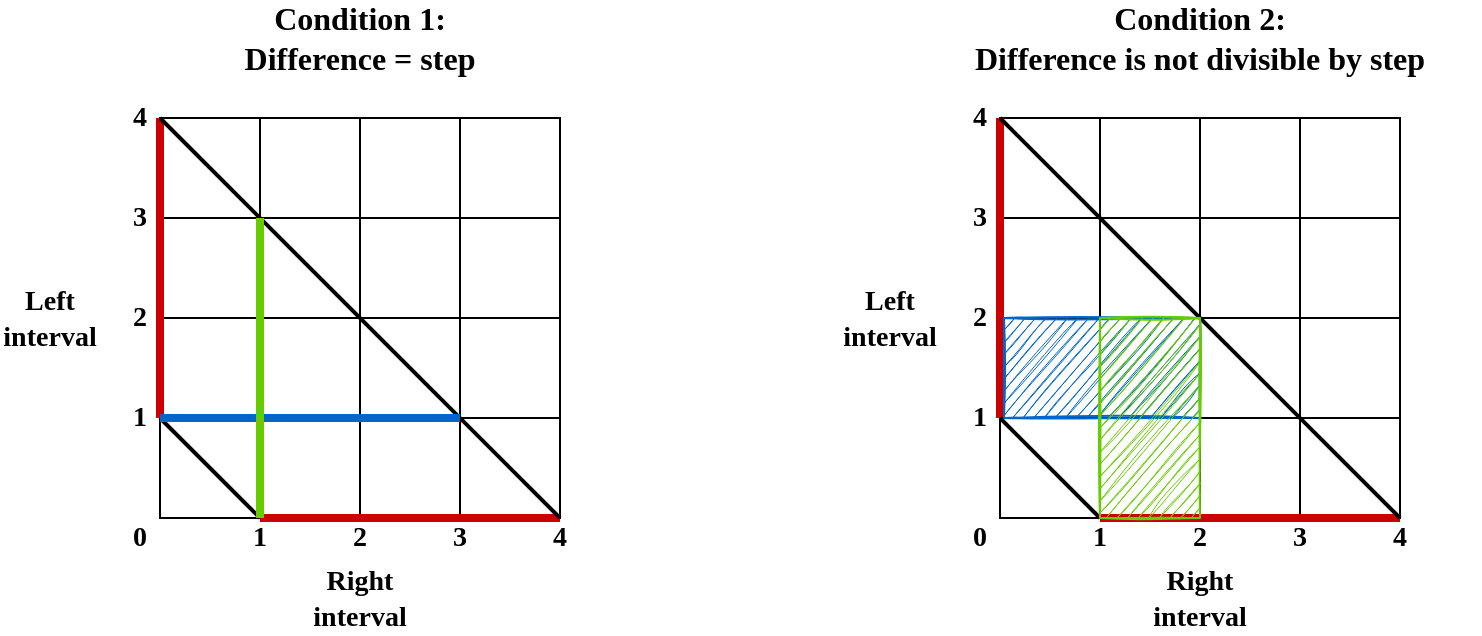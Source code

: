 <mxfile version="14.5.7" type="device"><diagram id="69bF4YYgr3_AeJZpTgYR" name="Page-1"><mxGraphModel dx="868" dy="450" grid="1" gridSize="10" guides="1" tooltips="1" connect="1" arrows="1" fold="1" page="1" pageScale="1" pageWidth="827" pageHeight="1169" math="0" shadow="0"><root><mxCell id="0"/><mxCell id="1" parent="0"/><mxCell id="L_1iUEADIQfFnMXPriS--19" value="&lt;font face=&quot;Times New Roman&quot; style=&quot;font-size: 14px&quot;&gt;&lt;b&gt;4&lt;/b&gt;&lt;/font&gt;" style="text;html=1;strokeColor=none;fillColor=none;align=center;verticalAlign=middle;whiteSpace=wrap;rounded=0;" vertex="1" parent="1"><mxGeometry x="300" y="290" width="40" height="20" as="geometry"/></mxCell><mxCell id="L_1iUEADIQfFnMXPriS--18" value="&lt;font face=&quot;Times New Roman&quot; style=&quot;font-size: 14px&quot;&gt;&lt;b&gt;3&lt;/b&gt;&lt;/font&gt;" style="text;html=1;strokeColor=none;fillColor=none;align=center;verticalAlign=middle;whiteSpace=wrap;rounded=0;" vertex="1" parent="1"><mxGeometry x="250" y="290" width="40" height="20" as="geometry"/></mxCell><mxCell id="L_1iUEADIQfFnMXPriS--21" value="&lt;font face=&quot;Times New Roman&quot; style=&quot;font-size: 14px&quot;&gt;&lt;b&gt;1&lt;/b&gt;&lt;/font&gt;" style="text;html=1;strokeColor=none;fillColor=none;align=center;verticalAlign=middle;whiteSpace=wrap;rounded=0;" vertex="1" parent="1"><mxGeometry x="150" y="290" width="40" height="20" as="geometry"/></mxCell><mxCell id="L_1iUEADIQfFnMXPriS--20" value="&lt;font face=&quot;Times New Roman&quot; style=&quot;font-size: 14px&quot;&gt;&lt;b&gt;2&lt;/b&gt;&lt;/font&gt;" style="text;html=1;strokeColor=none;fillColor=none;align=center;verticalAlign=middle;whiteSpace=wrap;rounded=0;" vertex="1" parent="1"><mxGeometry x="200" y="290" width="40" height="20" as="geometry"/></mxCell><mxCell id="L_1iUEADIQfFnMXPriS--16" value="&lt;font face=&quot;Times New Roman&quot; style=&quot;font-size: 14px&quot;&gt;&lt;b&gt;3&lt;/b&gt;&lt;/font&gt;" style="text;html=1;strokeColor=none;fillColor=none;align=center;verticalAlign=middle;whiteSpace=wrap;rounded=0;" vertex="1" parent="1"><mxGeometry x="90" y="130" width="40" height="20" as="geometry"/></mxCell><mxCell id="L_1iUEADIQfFnMXPriS--15" value="&lt;font face=&quot;Times New Roman&quot; style=&quot;font-size: 14px&quot;&gt;&lt;b&gt;2&lt;/b&gt;&lt;/font&gt;" style="text;html=1;strokeColor=none;fillColor=none;align=center;verticalAlign=middle;whiteSpace=wrap;rounded=0;" vertex="1" parent="1"><mxGeometry x="90" y="180" width="40" height="20" as="geometry"/></mxCell><mxCell id="Vd-fb34WcgOB7YEJBiYY-24" value="&lt;font face=&quot;Times New Roman&quot; style=&quot;font-size: 14px&quot;&gt;&lt;b&gt;1&lt;/b&gt;&lt;/font&gt;" style="text;html=1;strokeColor=none;fillColor=none;align=center;verticalAlign=middle;whiteSpace=wrap;rounded=0;" parent="1" vertex="1"><mxGeometry x="90" y="230" width="40" height="20" as="geometry"/></mxCell><mxCell id="Vd-fb34WcgOB7YEJBiYY-14" value="" style="shape=table;html=1;whiteSpace=wrap;startSize=0;container=1;collapsible=0;childLayout=tableLayout;" parent="1" vertex="1"><mxGeometry x="120" y="90" width="200" height="200" as="geometry"/></mxCell><mxCell id="L_1iUEADIQfFnMXPriS--4" style="shape=partialRectangle;html=1;whiteSpace=wrap;collapsible=0;dropTarget=0;pointerEvents=0;fillColor=none;top=0;left=0;bottom=0;right=0;points=[[0,0.5],[1,0.5]];portConstraint=eastwest;" vertex="1" parent="Vd-fb34WcgOB7YEJBiYY-14"><mxGeometry width="200" height="50" as="geometry"/></mxCell><mxCell id="L_1iUEADIQfFnMXPriS--5" style="shape=partialRectangle;html=1;whiteSpace=wrap;connectable=0;overflow=hidden;fillColor=none;top=0;left=0;bottom=0;right=0;" vertex="1" parent="L_1iUEADIQfFnMXPriS--4"><mxGeometry width="50" height="50" as="geometry"/></mxCell><mxCell id="L_1iUEADIQfFnMXPriS--6" style="shape=partialRectangle;html=1;whiteSpace=wrap;connectable=0;overflow=hidden;fillColor=none;top=0;left=0;bottom=0;right=0;" vertex="1" parent="L_1iUEADIQfFnMXPriS--4"><mxGeometry x="50" width="50" height="50" as="geometry"/></mxCell><mxCell id="L_1iUEADIQfFnMXPriS--7" style="shape=partialRectangle;html=1;whiteSpace=wrap;connectable=0;overflow=hidden;fillColor=none;top=0;left=0;bottom=0;right=0;" vertex="1" parent="L_1iUEADIQfFnMXPriS--4"><mxGeometry x="100" width="50" height="50" as="geometry"/></mxCell><mxCell id="L_1iUEADIQfFnMXPriS--11" style="shape=partialRectangle;html=1;whiteSpace=wrap;connectable=0;overflow=hidden;fillColor=none;top=0;left=0;bottom=0;right=0;" vertex="1" parent="L_1iUEADIQfFnMXPriS--4"><mxGeometry x="150" width="50" height="50" as="geometry"/></mxCell><mxCell id="L_1iUEADIQfFnMXPriS--1" style="shape=partialRectangle;html=1;whiteSpace=wrap;collapsible=0;dropTarget=0;pointerEvents=0;fillColor=none;top=0;left=0;bottom=0;right=0;points=[[0,0.5],[1,0.5]];portConstraint=eastwest;" vertex="1" parent="Vd-fb34WcgOB7YEJBiYY-14"><mxGeometry y="50" width="200" height="50" as="geometry"/></mxCell><mxCell id="L_1iUEADIQfFnMXPriS--2" style="shape=partialRectangle;html=1;whiteSpace=wrap;connectable=0;overflow=hidden;fillColor=none;top=0;left=0;bottom=0;right=0;" vertex="1" parent="L_1iUEADIQfFnMXPriS--1"><mxGeometry width="50" height="50" as="geometry"/></mxCell><mxCell id="L_1iUEADIQfFnMXPriS--3" style="shape=partialRectangle;html=1;whiteSpace=wrap;connectable=0;overflow=hidden;fillColor=none;top=0;left=0;bottom=0;right=0;" vertex="1" parent="L_1iUEADIQfFnMXPriS--1"><mxGeometry x="50" width="50" height="50" as="geometry"/></mxCell><mxCell id="L_1iUEADIQfFnMXPriS--8" style="shape=partialRectangle;html=1;whiteSpace=wrap;connectable=0;overflow=hidden;fillColor=none;top=0;left=0;bottom=0;right=0;" vertex="1" parent="L_1iUEADIQfFnMXPriS--1"><mxGeometry x="100" width="50" height="50" as="geometry"/></mxCell><mxCell id="L_1iUEADIQfFnMXPriS--12" style="shape=partialRectangle;html=1;whiteSpace=wrap;connectable=0;overflow=hidden;fillColor=none;top=0;left=0;bottom=0;right=0;" vertex="1" parent="L_1iUEADIQfFnMXPriS--1"><mxGeometry x="150" width="50" height="50" as="geometry"/></mxCell><mxCell id="Vd-fb34WcgOB7YEJBiYY-15" value="" style="shape=partialRectangle;html=1;whiteSpace=wrap;collapsible=0;dropTarget=0;pointerEvents=0;fillColor=none;top=0;left=0;bottom=0;right=0;points=[[0,0.5],[1,0.5]];portConstraint=eastwest;" parent="Vd-fb34WcgOB7YEJBiYY-14" vertex="1"><mxGeometry y="100" width="200" height="50" as="geometry"/></mxCell><mxCell id="Vd-fb34WcgOB7YEJBiYY-16" value="" style="shape=partialRectangle;html=1;whiteSpace=wrap;connectable=0;overflow=hidden;fillColor=none;top=0;left=0;bottom=0;right=0;" parent="Vd-fb34WcgOB7YEJBiYY-15" vertex="1"><mxGeometry width="50" height="50" as="geometry"/></mxCell><mxCell id="Vd-fb34WcgOB7YEJBiYY-17" value="" style="shape=partialRectangle;html=1;whiteSpace=wrap;connectable=0;overflow=hidden;fillColor=none;top=0;left=0;bottom=0;right=0;" parent="Vd-fb34WcgOB7YEJBiYY-15" vertex="1"><mxGeometry x="50" width="50" height="50" as="geometry"/></mxCell><mxCell id="L_1iUEADIQfFnMXPriS--9" style="shape=partialRectangle;html=1;whiteSpace=wrap;connectable=0;overflow=hidden;fillColor=none;top=0;left=0;bottom=0;right=0;" vertex="1" parent="Vd-fb34WcgOB7YEJBiYY-15"><mxGeometry x="100" width="50" height="50" as="geometry"/></mxCell><mxCell id="L_1iUEADIQfFnMXPriS--13" style="shape=partialRectangle;html=1;whiteSpace=wrap;connectable=0;overflow=hidden;fillColor=none;top=0;left=0;bottom=0;right=0;" vertex="1" parent="Vd-fb34WcgOB7YEJBiYY-15"><mxGeometry x="150" width="50" height="50" as="geometry"/></mxCell><mxCell id="Vd-fb34WcgOB7YEJBiYY-18" value="" style="shape=partialRectangle;html=1;whiteSpace=wrap;collapsible=0;dropTarget=0;pointerEvents=0;fillColor=none;top=0;left=0;bottom=0;right=0;points=[[0,0.5],[1,0.5]];portConstraint=eastwest;" parent="Vd-fb34WcgOB7YEJBiYY-14" vertex="1"><mxGeometry y="150" width="200" height="50" as="geometry"/></mxCell><mxCell id="Vd-fb34WcgOB7YEJBiYY-19" value="" style="shape=partialRectangle;html=1;whiteSpace=wrap;connectable=0;overflow=hidden;fillColor=none;top=0;left=0;bottom=0;right=0;" parent="Vd-fb34WcgOB7YEJBiYY-18" vertex="1"><mxGeometry width="50" height="50" as="geometry"/></mxCell><mxCell id="Vd-fb34WcgOB7YEJBiYY-20" value="" style="shape=partialRectangle;html=1;whiteSpace=wrap;connectable=0;overflow=hidden;fillColor=none;top=0;left=0;bottom=0;right=0;" parent="Vd-fb34WcgOB7YEJBiYY-18" vertex="1"><mxGeometry x="50" width="50" height="50" as="geometry"/></mxCell><mxCell id="L_1iUEADIQfFnMXPriS--10" style="shape=partialRectangle;html=1;whiteSpace=wrap;connectable=0;overflow=hidden;fillColor=none;top=0;left=0;bottom=0;right=0;" vertex="1" parent="Vd-fb34WcgOB7YEJBiYY-18"><mxGeometry x="100" width="50" height="50" as="geometry"/></mxCell><mxCell id="L_1iUEADIQfFnMXPriS--14" style="shape=partialRectangle;html=1;whiteSpace=wrap;connectable=0;overflow=hidden;fillColor=none;top=0;left=0;bottom=0;right=0;" vertex="1" parent="Vd-fb34WcgOB7YEJBiYY-18"><mxGeometry x="150" width="50" height="50" as="geometry"/></mxCell><mxCell id="L_1iUEADIQfFnMXPriS--29" value="" style="endArrow=none;html=1;strokeWidth=4;entryX=0.25;entryY=1;entryDx=0;entryDy=0;entryPerimeter=0;fillColor=#e51400;exitX=1;exitY=1;exitDx=0;exitDy=0;exitPerimeter=0;rounded=0;strokeColor=#CC0000;" edge="1" parent="Vd-fb34WcgOB7YEJBiYY-14" source="Vd-fb34WcgOB7YEJBiYY-18" target="Vd-fb34WcgOB7YEJBiYY-18"><mxGeometry width="50" height="50" relative="1" as="geometry"><mxPoint x="350" y="120" as="sourcePoint"/><mxPoint x="20" y="170" as="targetPoint"/></mxGeometry></mxCell><mxCell id="L_1iUEADIQfFnMXPriS--28" value="" style="endArrow=none;html=1;strokeWidth=4;fillColor=#e51400;entryX=0;entryY=0;entryDx=0;entryDy=0;entryPerimeter=0;strokeColor=#CC0000;" edge="1" parent="Vd-fb34WcgOB7YEJBiYY-14" target="L_1iUEADIQfFnMXPriS--4"><mxGeometry width="50" height="50" relative="1" as="geometry"><mxPoint y="150" as="sourcePoint"/><mxPoint x="70" y="-20" as="targetPoint"/></mxGeometry></mxCell><mxCell id="L_1iUEADIQfFnMXPriS--17" value="&lt;font face=&quot;Times New Roman&quot; style=&quot;font-size: 14px&quot;&gt;&lt;b&gt;4&lt;/b&gt;&lt;/font&gt;" style="text;html=1;strokeColor=none;fillColor=none;align=center;verticalAlign=middle;whiteSpace=wrap;rounded=0;" vertex="1" parent="1"><mxGeometry x="90" y="80" width="40" height="20" as="geometry"/></mxCell><mxCell id="L_1iUEADIQfFnMXPriS--22" value="&lt;font face=&quot;Times New Roman&quot; style=&quot;font-size: 14px&quot;&gt;&lt;b&gt;0&lt;/b&gt;&lt;/font&gt;" style="text;html=1;strokeColor=none;fillColor=none;align=center;verticalAlign=middle;whiteSpace=wrap;rounded=0;" vertex="1" parent="1"><mxGeometry x="90" y="290" width="40" height="20" as="geometry"/></mxCell><mxCell id="L_1iUEADIQfFnMXPriS--23" value="" style="endArrow=none;html=1;strokeWidth=2;entryX=0;entryY=0;entryDx=0;entryDy=0;entryPerimeter=0;exitX=0.5;exitY=0;exitDx=0;exitDy=0;" edge="1" parent="1" source="L_1iUEADIQfFnMXPriS--21" target="Vd-fb34WcgOB7YEJBiYY-18"><mxGeometry width="50" height="50" relative="1" as="geometry"><mxPoint x="190" y="270" as="sourcePoint"/><mxPoint x="240" y="220" as="targetPoint"/></mxGeometry></mxCell><mxCell id="L_1iUEADIQfFnMXPriS--24" value="" style="endArrow=none;html=1;strokeWidth=2;entryX=0.5;entryY=0;entryDx=0;entryDy=0;exitX=0;exitY=0;exitDx=0;exitDy=0;exitPerimeter=0;" edge="1" parent="1" source="L_1iUEADIQfFnMXPriS--4" target="L_1iUEADIQfFnMXPriS--19"><mxGeometry width="50" height="50" relative="1" as="geometry"><mxPoint x="160" y="80" as="sourcePoint"/><mxPoint x="130" y="250" as="targetPoint"/></mxGeometry></mxCell><mxCell id="L_1iUEADIQfFnMXPriS--25" value="&lt;font face=&quot;Times New Roman&quot; style=&quot;font-size: 14px;&quot;&gt;&lt;b style=&quot;font-size: 14px;&quot;&gt;Left interval&lt;/b&gt;&lt;/font&gt;" style="text;html=1;strokeColor=none;fillColor=none;align=center;verticalAlign=middle;whiteSpace=wrap;rounded=0;fontSize=14;" vertex="1" parent="1"><mxGeometry x="40" y="180" width="50" height="20" as="geometry"/></mxCell><mxCell id="L_1iUEADIQfFnMXPriS--26" value="&lt;font face=&quot;Times New Roman&quot; style=&quot;font-size: 14px;&quot;&gt;&lt;b style=&quot;font-size: 14px;&quot;&gt;Right interval&lt;/b&gt;&lt;/font&gt;" style="text;html=1;strokeColor=none;fillColor=none;align=center;verticalAlign=middle;whiteSpace=wrap;rounded=0;fontSize=14;" vertex="1" parent="1"><mxGeometry x="200" y="320" width="40" height="20" as="geometry"/></mxCell><mxCell id="L_1iUEADIQfFnMXPriS--50" value="&lt;font face=&quot;Times New Roman&quot; style=&quot;font-size: 16px&quot;&gt;&lt;b style=&quot;font-size: 16px&quot;&gt;Condition 1:&lt;br&gt;Difference = step&lt;/b&gt;&lt;/font&gt;" style="text;html=1;strokeColor=none;fillColor=none;align=center;verticalAlign=middle;whiteSpace=wrap;rounded=0;fontSize=16;" vertex="1" parent="1"><mxGeometry x="145" y="40" width="150" height="20" as="geometry"/></mxCell><mxCell id="L_1iUEADIQfFnMXPriS--51" value="&lt;font face=&quot;Times New Roman&quot; style=&quot;font-size: 14px&quot;&gt;&lt;b&gt;4&lt;/b&gt;&lt;/font&gt;" style="text;html=1;strokeColor=none;fillColor=none;align=center;verticalAlign=middle;whiteSpace=wrap;rounded=0;" vertex="1" parent="1"><mxGeometry x="720" y="290" width="40" height="20" as="geometry"/></mxCell><mxCell id="L_1iUEADIQfFnMXPriS--52" value="&lt;font face=&quot;Times New Roman&quot; style=&quot;font-size: 14px&quot;&gt;&lt;b&gt;3&lt;/b&gt;&lt;/font&gt;" style="text;html=1;strokeColor=none;fillColor=none;align=center;verticalAlign=middle;whiteSpace=wrap;rounded=0;" vertex="1" parent="1"><mxGeometry x="670" y="290" width="40" height="20" as="geometry"/></mxCell><mxCell id="L_1iUEADIQfFnMXPriS--53" value="&lt;font face=&quot;Times New Roman&quot; style=&quot;font-size: 14px&quot;&gt;&lt;b&gt;1&lt;/b&gt;&lt;/font&gt;" style="text;html=1;strokeColor=none;fillColor=none;align=center;verticalAlign=middle;whiteSpace=wrap;rounded=0;" vertex="1" parent="1"><mxGeometry x="570" y="290" width="40" height="20" as="geometry"/></mxCell><mxCell id="L_1iUEADIQfFnMXPriS--54" value="&lt;font face=&quot;Times New Roman&quot; style=&quot;font-size: 14px&quot;&gt;&lt;b&gt;2&lt;/b&gt;&lt;/font&gt;" style="text;html=1;strokeColor=none;fillColor=none;align=center;verticalAlign=middle;whiteSpace=wrap;rounded=0;" vertex="1" parent="1"><mxGeometry x="620" y="290" width="40" height="20" as="geometry"/></mxCell><mxCell id="L_1iUEADIQfFnMXPriS--55" value="&lt;font face=&quot;Times New Roman&quot; style=&quot;font-size: 14px&quot;&gt;&lt;b&gt;3&lt;/b&gt;&lt;/font&gt;" style="text;html=1;strokeColor=none;fillColor=none;align=center;verticalAlign=middle;whiteSpace=wrap;rounded=0;" vertex="1" parent="1"><mxGeometry x="510" y="130" width="40" height="20" as="geometry"/></mxCell><mxCell id="L_1iUEADIQfFnMXPriS--56" value="&lt;font face=&quot;Times New Roman&quot; style=&quot;font-size: 14px&quot;&gt;&lt;b&gt;2&lt;/b&gt;&lt;/font&gt;" style="text;html=1;strokeColor=none;fillColor=none;align=center;verticalAlign=middle;whiteSpace=wrap;rounded=0;" vertex="1" parent="1"><mxGeometry x="510" y="180" width="40" height="20" as="geometry"/></mxCell><mxCell id="L_1iUEADIQfFnMXPriS--57" value="&lt;font face=&quot;Times New Roman&quot; style=&quot;font-size: 14px&quot;&gt;&lt;b&gt;1&lt;/b&gt;&lt;/font&gt;" style="text;html=1;strokeColor=none;fillColor=none;align=center;verticalAlign=middle;whiteSpace=wrap;rounded=0;" vertex="1" parent="1"><mxGeometry x="510" y="230" width="40" height="20" as="geometry"/></mxCell><mxCell id="L_1iUEADIQfFnMXPriS--58" value="" style="shape=table;html=1;whiteSpace=wrap;startSize=0;container=1;collapsible=0;childLayout=tableLayout;" vertex="1" parent="1"><mxGeometry x="540" y="90" width="200" height="200" as="geometry"/></mxCell><mxCell id="L_1iUEADIQfFnMXPriS--59" style="shape=partialRectangle;html=1;whiteSpace=wrap;collapsible=0;dropTarget=0;pointerEvents=0;fillColor=none;top=0;left=0;bottom=0;right=0;points=[[0,0.5],[1,0.5]];portConstraint=eastwest;" vertex="1" parent="L_1iUEADIQfFnMXPriS--58"><mxGeometry width="200" height="50" as="geometry"/></mxCell><mxCell id="L_1iUEADIQfFnMXPriS--60" style="shape=partialRectangle;html=1;whiteSpace=wrap;connectable=0;overflow=hidden;fillColor=none;top=0;left=0;bottom=0;right=0;" vertex="1" parent="L_1iUEADIQfFnMXPriS--59"><mxGeometry width="50" height="50" as="geometry"/></mxCell><mxCell id="L_1iUEADIQfFnMXPriS--61" style="shape=partialRectangle;html=1;whiteSpace=wrap;connectable=0;overflow=hidden;fillColor=none;top=0;left=0;bottom=0;right=0;" vertex="1" parent="L_1iUEADIQfFnMXPriS--59"><mxGeometry x="50" width="50" height="50" as="geometry"/></mxCell><mxCell id="L_1iUEADIQfFnMXPriS--62" style="shape=partialRectangle;html=1;whiteSpace=wrap;connectable=0;overflow=hidden;fillColor=none;top=0;left=0;bottom=0;right=0;" vertex="1" parent="L_1iUEADIQfFnMXPriS--59"><mxGeometry x="100" width="50" height="50" as="geometry"/></mxCell><mxCell id="L_1iUEADIQfFnMXPriS--63" style="shape=partialRectangle;html=1;whiteSpace=wrap;connectable=0;overflow=hidden;fillColor=none;top=0;left=0;bottom=0;right=0;" vertex="1" parent="L_1iUEADIQfFnMXPriS--59"><mxGeometry x="150" width="50" height="50" as="geometry"/></mxCell><mxCell id="L_1iUEADIQfFnMXPriS--64" style="shape=partialRectangle;html=1;whiteSpace=wrap;collapsible=0;dropTarget=0;pointerEvents=0;fillColor=none;top=0;left=0;bottom=0;right=0;points=[[0,0.5],[1,0.5]];portConstraint=eastwest;" vertex="1" parent="L_1iUEADIQfFnMXPriS--58"><mxGeometry y="50" width="200" height="50" as="geometry"/></mxCell><mxCell id="L_1iUEADIQfFnMXPriS--65" style="shape=partialRectangle;html=1;whiteSpace=wrap;connectable=0;overflow=hidden;fillColor=none;top=0;left=0;bottom=0;right=0;" vertex="1" parent="L_1iUEADIQfFnMXPriS--64"><mxGeometry width="50" height="50" as="geometry"/></mxCell><mxCell id="L_1iUEADIQfFnMXPriS--66" style="shape=partialRectangle;html=1;whiteSpace=wrap;connectable=0;overflow=hidden;fillColor=none;top=0;left=0;bottom=0;right=0;" vertex="1" parent="L_1iUEADIQfFnMXPriS--64"><mxGeometry x="50" width="50" height="50" as="geometry"/></mxCell><mxCell id="L_1iUEADIQfFnMXPriS--67" style="shape=partialRectangle;html=1;whiteSpace=wrap;connectable=0;overflow=hidden;fillColor=none;top=0;left=0;bottom=0;right=0;" vertex="1" parent="L_1iUEADIQfFnMXPriS--64"><mxGeometry x="100" width="50" height="50" as="geometry"/></mxCell><mxCell id="L_1iUEADIQfFnMXPriS--68" style="shape=partialRectangle;html=1;whiteSpace=wrap;connectable=0;overflow=hidden;fillColor=none;top=0;left=0;bottom=0;right=0;" vertex="1" parent="L_1iUEADIQfFnMXPriS--64"><mxGeometry x="150" width="50" height="50" as="geometry"/></mxCell><mxCell id="L_1iUEADIQfFnMXPriS--69" value="" style="shape=partialRectangle;html=1;whiteSpace=wrap;collapsible=0;dropTarget=0;pointerEvents=0;fillColor=none;top=0;left=0;bottom=0;right=0;points=[[0,0.5],[1,0.5]];portConstraint=eastwest;" vertex="1" parent="L_1iUEADIQfFnMXPriS--58"><mxGeometry y="100" width="200" height="50" as="geometry"/></mxCell><mxCell id="L_1iUEADIQfFnMXPriS--70" value="" style="shape=partialRectangle;html=1;whiteSpace=wrap;connectable=0;overflow=hidden;fillColor=none;top=0;left=0;bottom=0;right=0;" vertex="1" parent="L_1iUEADIQfFnMXPriS--69"><mxGeometry width="50" height="50" as="geometry"/></mxCell><mxCell id="L_1iUEADIQfFnMXPriS--71" value="" style="shape=partialRectangle;html=1;whiteSpace=wrap;connectable=0;overflow=hidden;fillColor=none;top=0;left=0;bottom=0;right=0;" vertex="1" parent="L_1iUEADIQfFnMXPriS--69"><mxGeometry x="50" width="50" height="50" as="geometry"/></mxCell><mxCell id="L_1iUEADIQfFnMXPriS--72" style="shape=partialRectangle;html=1;whiteSpace=wrap;connectable=0;overflow=hidden;fillColor=none;top=0;left=0;bottom=0;right=0;" vertex="1" parent="L_1iUEADIQfFnMXPriS--69"><mxGeometry x="100" width="50" height="50" as="geometry"/></mxCell><mxCell id="L_1iUEADIQfFnMXPriS--73" style="shape=partialRectangle;html=1;whiteSpace=wrap;connectable=0;overflow=hidden;fillColor=none;top=0;left=0;bottom=0;right=0;" vertex="1" parent="L_1iUEADIQfFnMXPriS--69"><mxGeometry x="150" width="50" height="50" as="geometry"/></mxCell><mxCell id="L_1iUEADIQfFnMXPriS--74" value="" style="shape=partialRectangle;html=1;whiteSpace=wrap;collapsible=0;dropTarget=0;pointerEvents=0;fillColor=none;top=0;left=0;bottom=0;right=0;points=[[0,0.5],[1,0.5]];portConstraint=eastwest;" vertex="1" parent="L_1iUEADIQfFnMXPriS--58"><mxGeometry y="150" width="200" height="50" as="geometry"/></mxCell><mxCell id="L_1iUEADIQfFnMXPriS--75" value="" style="shape=partialRectangle;html=1;whiteSpace=wrap;connectable=0;overflow=hidden;fillColor=none;top=0;left=0;bottom=0;right=0;" vertex="1" parent="L_1iUEADIQfFnMXPriS--74"><mxGeometry width="50" height="50" as="geometry"/></mxCell><mxCell id="L_1iUEADIQfFnMXPriS--76" value="" style="shape=partialRectangle;html=1;whiteSpace=wrap;connectable=0;overflow=hidden;fillColor=none;top=0;left=0;bottom=0;right=0;" vertex="1" parent="L_1iUEADIQfFnMXPriS--74"><mxGeometry x="50" width="50" height="50" as="geometry"/></mxCell><mxCell id="L_1iUEADIQfFnMXPriS--77" style="shape=partialRectangle;html=1;whiteSpace=wrap;connectable=0;overflow=hidden;fillColor=none;top=0;left=0;bottom=0;right=0;" vertex="1" parent="L_1iUEADIQfFnMXPriS--74"><mxGeometry x="100" width="50" height="50" as="geometry"/></mxCell><mxCell id="L_1iUEADIQfFnMXPriS--78" style="shape=partialRectangle;html=1;whiteSpace=wrap;connectable=0;overflow=hidden;fillColor=none;top=0;left=0;bottom=0;right=0;" vertex="1" parent="L_1iUEADIQfFnMXPriS--74"><mxGeometry x="150" width="50" height="50" as="geometry"/></mxCell><mxCell id="L_1iUEADIQfFnMXPriS--79" value="" style="endArrow=none;html=1;strokeWidth=4;entryX=0.25;entryY=1;entryDx=0;entryDy=0;entryPerimeter=0;fillColor=#e51400;exitX=1;exitY=1;exitDx=0;exitDy=0;exitPerimeter=0;strokeColor=#CC0000;" edge="1" parent="L_1iUEADIQfFnMXPriS--58" source="L_1iUEADIQfFnMXPriS--74" target="L_1iUEADIQfFnMXPriS--74"><mxGeometry width="50" height="50" relative="1" as="geometry"><mxPoint x="350" y="120" as="sourcePoint"/><mxPoint x="20" y="170" as="targetPoint"/></mxGeometry></mxCell><mxCell id="L_1iUEADIQfFnMXPriS--80" value="" style="endArrow=none;html=1;strokeWidth=4;fillColor=#e51400;entryX=0;entryY=0;entryDx=0;entryDy=0;entryPerimeter=0;strokeColor=#CC0000;" edge="1" parent="L_1iUEADIQfFnMXPriS--58" target="L_1iUEADIQfFnMXPriS--59"><mxGeometry width="50" height="50" relative="1" as="geometry"><mxPoint y="150" as="sourcePoint"/><mxPoint x="70" y="-20" as="targetPoint"/></mxGeometry></mxCell><mxCell id="L_1iUEADIQfFnMXPriS--81" value="&lt;font face=&quot;Times New Roman&quot; style=&quot;font-size: 14px&quot;&gt;&lt;b&gt;4&lt;/b&gt;&lt;/font&gt;" style="text;html=1;strokeColor=none;fillColor=none;align=center;verticalAlign=middle;whiteSpace=wrap;rounded=0;" vertex="1" parent="1"><mxGeometry x="510" y="80" width="40" height="20" as="geometry"/></mxCell><mxCell id="L_1iUEADIQfFnMXPriS--82" value="&lt;font face=&quot;Times New Roman&quot; style=&quot;font-size: 14px&quot;&gt;&lt;b&gt;0&lt;/b&gt;&lt;/font&gt;" style="text;html=1;strokeColor=none;fillColor=none;align=center;verticalAlign=middle;whiteSpace=wrap;rounded=0;" vertex="1" parent="1"><mxGeometry x="510" y="290" width="40" height="20" as="geometry"/></mxCell><mxCell id="L_1iUEADIQfFnMXPriS--83" value="" style="endArrow=none;html=1;strokeWidth=2;entryX=0;entryY=0;entryDx=0;entryDy=0;entryPerimeter=0;exitX=0.5;exitY=0;exitDx=0;exitDy=0;" edge="1" parent="1" source="L_1iUEADIQfFnMXPriS--53" target="L_1iUEADIQfFnMXPriS--74"><mxGeometry width="50" height="50" relative="1" as="geometry"><mxPoint x="610" y="270" as="sourcePoint"/><mxPoint x="660" y="220" as="targetPoint"/></mxGeometry></mxCell><mxCell id="L_1iUEADIQfFnMXPriS--84" value="" style="endArrow=none;html=1;strokeWidth=2;entryX=0.5;entryY=0;entryDx=0;entryDy=0;exitX=0;exitY=0;exitDx=0;exitDy=0;exitPerimeter=0;" edge="1" parent="1" source="L_1iUEADIQfFnMXPriS--59" target="L_1iUEADIQfFnMXPriS--51"><mxGeometry width="50" height="50" relative="1" as="geometry"><mxPoint x="580" y="80" as="sourcePoint"/><mxPoint x="550" y="250" as="targetPoint"/></mxGeometry></mxCell><mxCell id="L_1iUEADIQfFnMXPriS--85" value="&lt;font face=&quot;Times New Roman&quot; style=&quot;font-size: 14px;&quot;&gt;&lt;b style=&quot;font-size: 14px;&quot;&gt;Left interval&lt;/b&gt;&lt;/font&gt;" style="text;html=1;strokeColor=none;fillColor=none;align=center;verticalAlign=middle;whiteSpace=wrap;rounded=0;fontSize=14;" vertex="1" parent="1"><mxGeometry x="460" y="180" width="50" height="20" as="geometry"/></mxCell><mxCell id="L_1iUEADIQfFnMXPriS--86" value="&lt;font face=&quot;Times New Roman&quot; style=&quot;font-size: 14px;&quot;&gt;&lt;b style=&quot;font-size: 14px;&quot;&gt;Right interval&lt;/b&gt;&lt;/font&gt;" style="text;html=1;strokeColor=none;fillColor=none;align=center;verticalAlign=middle;whiteSpace=wrap;rounded=0;fontSize=14;" vertex="1" parent="1"><mxGeometry x="620" y="320" width="40" height="20" as="geometry"/></mxCell><mxCell id="L_1iUEADIQfFnMXPriS--87" value="&lt;font face=&quot;Times New Roman&quot; style=&quot;font-size: 16px&quot;&gt;&lt;b style=&quot;font-size: 16px&quot;&gt;Condition 2:&lt;br&gt;Difference is not divisible by step&lt;/b&gt;&lt;/font&gt;" style="text;html=1;strokeColor=none;fillColor=none;align=center;verticalAlign=middle;whiteSpace=wrap;rounded=0;fontSize=16;" vertex="1" parent="1"><mxGeometry x="500" y="40" width="280" height="20" as="geometry"/></mxCell><mxCell id="L_1iUEADIQfFnMXPriS--123" value="" style="endArrow=none;html=1;strokeWidth=4;fillColor=#e51400;rounded=0;strokeColor=#0066CC;" edge="1" parent="1"><mxGeometry width="50" height="50" relative="1" as="geometry"><mxPoint x="120" y="240" as="sourcePoint"/><mxPoint x="270" y="240" as="targetPoint"/></mxGeometry></mxCell><mxCell id="L_1iUEADIQfFnMXPriS--124" value="" style="endArrow=none;html=1;strokeWidth=4;fillColor=#ffff88;rounded=1;strokeColor=#66CC00;" edge="1" parent="1"><mxGeometry width="50" height="50" relative="1" as="geometry"><mxPoint x="170" y="290" as="sourcePoint"/><mxPoint x="170" y="140" as="targetPoint"/></mxGeometry></mxCell><mxCell id="L_1iUEADIQfFnMXPriS--125" value="" style="rounded=0;whiteSpace=wrap;html=1;fontSize=16;fontColor=#ffffff;fillColor=#0066CC;strokeColor=#0066CC;sketch=1;strokeWidth=1;perimeterSpacing=1;" vertex="1" parent="1"><mxGeometry x="542" y="190" width="98" height="50" as="geometry"/></mxCell><mxCell id="L_1iUEADIQfFnMXPriS--126" value="" style="rounded=0;whiteSpace=wrap;html=1;fontSize=16;fillColor=#66CC00;strokeColor=#66CC00;glass=0;shadow=0;sketch=1;" vertex="1" parent="1"><mxGeometry x="590" y="190" width="50" height="100" as="geometry"/></mxCell></root></mxGraphModel></diagram></mxfile>